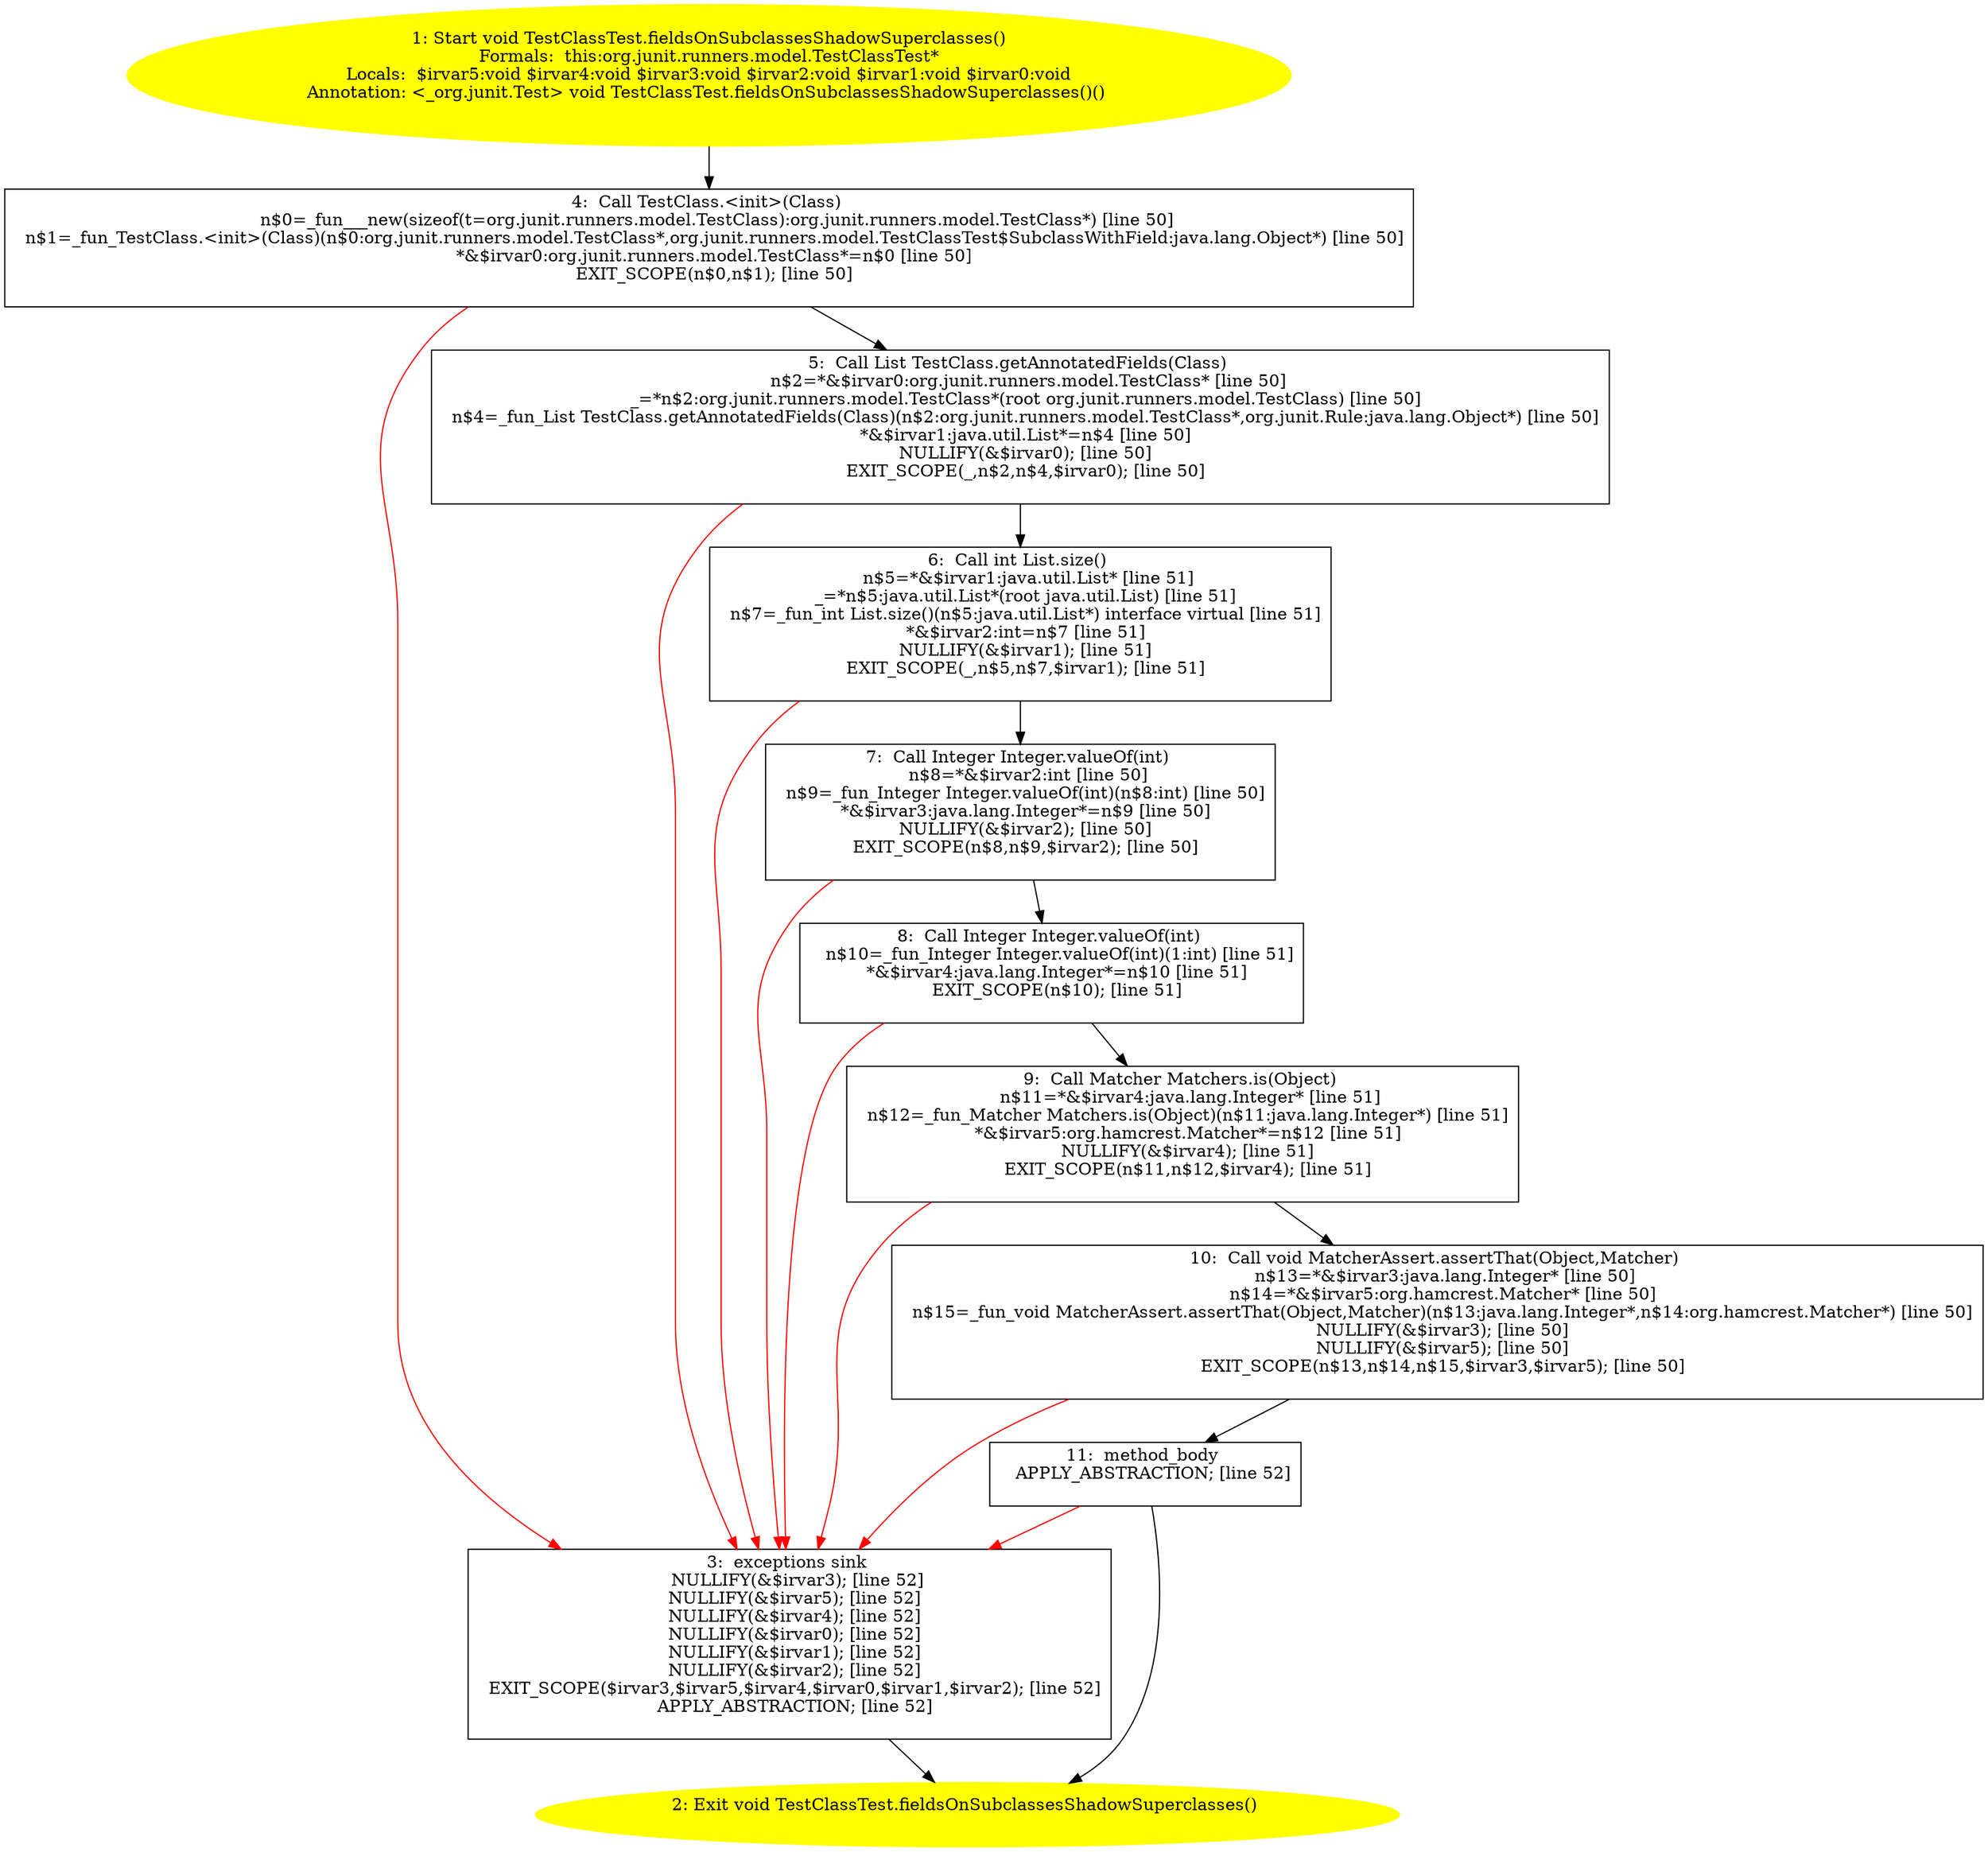 /* @generated */
digraph cfg {
"org.junit.runners.model.TestClassTest.fieldsOnSubclassesShadowSuperclasses():void.9801292a49022450cca4e30e5fd418ee_1" [label="1: Start void TestClassTest.fieldsOnSubclassesShadowSuperclasses()\nFormals:  this:org.junit.runners.model.TestClassTest*\nLocals:  $irvar5:void $irvar4:void $irvar3:void $irvar2:void $irvar1:void $irvar0:void\nAnnotation: <_org.junit.Test> void TestClassTest.fieldsOnSubclassesShadowSuperclasses()() \n  " color=yellow style=filled]
	

	 "org.junit.runners.model.TestClassTest.fieldsOnSubclassesShadowSuperclasses():void.9801292a49022450cca4e30e5fd418ee_1" -> "org.junit.runners.model.TestClassTest.fieldsOnSubclassesShadowSuperclasses():void.9801292a49022450cca4e30e5fd418ee_4" ;
"org.junit.runners.model.TestClassTest.fieldsOnSubclassesShadowSuperclasses():void.9801292a49022450cca4e30e5fd418ee_2" [label="2: Exit void TestClassTest.fieldsOnSubclassesShadowSuperclasses() \n  " color=yellow style=filled]
	

"org.junit.runners.model.TestClassTest.fieldsOnSubclassesShadowSuperclasses():void.9801292a49022450cca4e30e5fd418ee_3" [label="3:  exceptions sink \n   NULLIFY(&$irvar3); [line 52]\n  NULLIFY(&$irvar5); [line 52]\n  NULLIFY(&$irvar4); [line 52]\n  NULLIFY(&$irvar0); [line 52]\n  NULLIFY(&$irvar1); [line 52]\n  NULLIFY(&$irvar2); [line 52]\n  EXIT_SCOPE($irvar3,$irvar5,$irvar4,$irvar0,$irvar1,$irvar2); [line 52]\n  APPLY_ABSTRACTION; [line 52]\n " shape="box"]
	

	 "org.junit.runners.model.TestClassTest.fieldsOnSubclassesShadowSuperclasses():void.9801292a49022450cca4e30e5fd418ee_3" -> "org.junit.runners.model.TestClassTest.fieldsOnSubclassesShadowSuperclasses():void.9801292a49022450cca4e30e5fd418ee_2" ;
"org.junit.runners.model.TestClassTest.fieldsOnSubclassesShadowSuperclasses():void.9801292a49022450cca4e30e5fd418ee_4" [label="4:  Call TestClass.<init>(Class) \n   n$0=_fun___new(sizeof(t=org.junit.runners.model.TestClass):org.junit.runners.model.TestClass*) [line 50]\n  n$1=_fun_TestClass.<init>(Class)(n$0:org.junit.runners.model.TestClass*,org.junit.runners.model.TestClassTest$SubclassWithField:java.lang.Object*) [line 50]\n  *&$irvar0:org.junit.runners.model.TestClass*=n$0 [line 50]\n  EXIT_SCOPE(n$0,n$1); [line 50]\n " shape="box"]
	

	 "org.junit.runners.model.TestClassTest.fieldsOnSubclassesShadowSuperclasses():void.9801292a49022450cca4e30e5fd418ee_4" -> "org.junit.runners.model.TestClassTest.fieldsOnSubclassesShadowSuperclasses():void.9801292a49022450cca4e30e5fd418ee_5" ;
	 "org.junit.runners.model.TestClassTest.fieldsOnSubclassesShadowSuperclasses():void.9801292a49022450cca4e30e5fd418ee_4" -> "org.junit.runners.model.TestClassTest.fieldsOnSubclassesShadowSuperclasses():void.9801292a49022450cca4e30e5fd418ee_3" [color="red" ];
"org.junit.runners.model.TestClassTest.fieldsOnSubclassesShadowSuperclasses():void.9801292a49022450cca4e30e5fd418ee_5" [label="5:  Call List TestClass.getAnnotatedFields(Class) \n   n$2=*&$irvar0:org.junit.runners.model.TestClass* [line 50]\n  _=*n$2:org.junit.runners.model.TestClass*(root org.junit.runners.model.TestClass) [line 50]\n  n$4=_fun_List TestClass.getAnnotatedFields(Class)(n$2:org.junit.runners.model.TestClass*,org.junit.Rule:java.lang.Object*) [line 50]\n  *&$irvar1:java.util.List*=n$4 [line 50]\n  NULLIFY(&$irvar0); [line 50]\n  EXIT_SCOPE(_,n$2,n$4,$irvar0); [line 50]\n " shape="box"]
	

	 "org.junit.runners.model.TestClassTest.fieldsOnSubclassesShadowSuperclasses():void.9801292a49022450cca4e30e5fd418ee_5" -> "org.junit.runners.model.TestClassTest.fieldsOnSubclassesShadowSuperclasses():void.9801292a49022450cca4e30e5fd418ee_6" ;
	 "org.junit.runners.model.TestClassTest.fieldsOnSubclassesShadowSuperclasses():void.9801292a49022450cca4e30e5fd418ee_5" -> "org.junit.runners.model.TestClassTest.fieldsOnSubclassesShadowSuperclasses():void.9801292a49022450cca4e30e5fd418ee_3" [color="red" ];
"org.junit.runners.model.TestClassTest.fieldsOnSubclassesShadowSuperclasses():void.9801292a49022450cca4e30e5fd418ee_6" [label="6:  Call int List.size() \n   n$5=*&$irvar1:java.util.List* [line 51]\n  _=*n$5:java.util.List*(root java.util.List) [line 51]\n  n$7=_fun_int List.size()(n$5:java.util.List*) interface virtual [line 51]\n  *&$irvar2:int=n$7 [line 51]\n  NULLIFY(&$irvar1); [line 51]\n  EXIT_SCOPE(_,n$5,n$7,$irvar1); [line 51]\n " shape="box"]
	

	 "org.junit.runners.model.TestClassTest.fieldsOnSubclassesShadowSuperclasses():void.9801292a49022450cca4e30e5fd418ee_6" -> "org.junit.runners.model.TestClassTest.fieldsOnSubclassesShadowSuperclasses():void.9801292a49022450cca4e30e5fd418ee_7" ;
	 "org.junit.runners.model.TestClassTest.fieldsOnSubclassesShadowSuperclasses():void.9801292a49022450cca4e30e5fd418ee_6" -> "org.junit.runners.model.TestClassTest.fieldsOnSubclassesShadowSuperclasses():void.9801292a49022450cca4e30e5fd418ee_3" [color="red" ];
"org.junit.runners.model.TestClassTest.fieldsOnSubclassesShadowSuperclasses():void.9801292a49022450cca4e30e5fd418ee_7" [label="7:  Call Integer Integer.valueOf(int) \n   n$8=*&$irvar2:int [line 50]\n  n$9=_fun_Integer Integer.valueOf(int)(n$8:int) [line 50]\n  *&$irvar3:java.lang.Integer*=n$9 [line 50]\n  NULLIFY(&$irvar2); [line 50]\n  EXIT_SCOPE(n$8,n$9,$irvar2); [line 50]\n " shape="box"]
	

	 "org.junit.runners.model.TestClassTest.fieldsOnSubclassesShadowSuperclasses():void.9801292a49022450cca4e30e5fd418ee_7" -> "org.junit.runners.model.TestClassTest.fieldsOnSubclassesShadowSuperclasses():void.9801292a49022450cca4e30e5fd418ee_8" ;
	 "org.junit.runners.model.TestClassTest.fieldsOnSubclassesShadowSuperclasses():void.9801292a49022450cca4e30e5fd418ee_7" -> "org.junit.runners.model.TestClassTest.fieldsOnSubclassesShadowSuperclasses():void.9801292a49022450cca4e30e5fd418ee_3" [color="red" ];
"org.junit.runners.model.TestClassTest.fieldsOnSubclassesShadowSuperclasses():void.9801292a49022450cca4e30e5fd418ee_8" [label="8:  Call Integer Integer.valueOf(int) \n   n$10=_fun_Integer Integer.valueOf(int)(1:int) [line 51]\n  *&$irvar4:java.lang.Integer*=n$10 [line 51]\n  EXIT_SCOPE(n$10); [line 51]\n " shape="box"]
	

	 "org.junit.runners.model.TestClassTest.fieldsOnSubclassesShadowSuperclasses():void.9801292a49022450cca4e30e5fd418ee_8" -> "org.junit.runners.model.TestClassTest.fieldsOnSubclassesShadowSuperclasses():void.9801292a49022450cca4e30e5fd418ee_9" ;
	 "org.junit.runners.model.TestClassTest.fieldsOnSubclassesShadowSuperclasses():void.9801292a49022450cca4e30e5fd418ee_8" -> "org.junit.runners.model.TestClassTest.fieldsOnSubclassesShadowSuperclasses():void.9801292a49022450cca4e30e5fd418ee_3" [color="red" ];
"org.junit.runners.model.TestClassTest.fieldsOnSubclassesShadowSuperclasses():void.9801292a49022450cca4e30e5fd418ee_9" [label="9:  Call Matcher Matchers.is(Object) \n   n$11=*&$irvar4:java.lang.Integer* [line 51]\n  n$12=_fun_Matcher Matchers.is(Object)(n$11:java.lang.Integer*) [line 51]\n  *&$irvar5:org.hamcrest.Matcher*=n$12 [line 51]\n  NULLIFY(&$irvar4); [line 51]\n  EXIT_SCOPE(n$11,n$12,$irvar4); [line 51]\n " shape="box"]
	

	 "org.junit.runners.model.TestClassTest.fieldsOnSubclassesShadowSuperclasses():void.9801292a49022450cca4e30e5fd418ee_9" -> "org.junit.runners.model.TestClassTest.fieldsOnSubclassesShadowSuperclasses():void.9801292a49022450cca4e30e5fd418ee_10" ;
	 "org.junit.runners.model.TestClassTest.fieldsOnSubclassesShadowSuperclasses():void.9801292a49022450cca4e30e5fd418ee_9" -> "org.junit.runners.model.TestClassTest.fieldsOnSubclassesShadowSuperclasses():void.9801292a49022450cca4e30e5fd418ee_3" [color="red" ];
"org.junit.runners.model.TestClassTest.fieldsOnSubclassesShadowSuperclasses():void.9801292a49022450cca4e30e5fd418ee_10" [label="10:  Call void MatcherAssert.assertThat(Object,Matcher) \n   n$13=*&$irvar3:java.lang.Integer* [line 50]\n  n$14=*&$irvar5:org.hamcrest.Matcher* [line 50]\n  n$15=_fun_void MatcherAssert.assertThat(Object,Matcher)(n$13:java.lang.Integer*,n$14:org.hamcrest.Matcher*) [line 50]\n  NULLIFY(&$irvar3); [line 50]\n  NULLIFY(&$irvar5); [line 50]\n  EXIT_SCOPE(n$13,n$14,n$15,$irvar3,$irvar5); [line 50]\n " shape="box"]
	

	 "org.junit.runners.model.TestClassTest.fieldsOnSubclassesShadowSuperclasses():void.9801292a49022450cca4e30e5fd418ee_10" -> "org.junit.runners.model.TestClassTest.fieldsOnSubclassesShadowSuperclasses():void.9801292a49022450cca4e30e5fd418ee_11" ;
	 "org.junit.runners.model.TestClassTest.fieldsOnSubclassesShadowSuperclasses():void.9801292a49022450cca4e30e5fd418ee_10" -> "org.junit.runners.model.TestClassTest.fieldsOnSubclassesShadowSuperclasses():void.9801292a49022450cca4e30e5fd418ee_3" [color="red" ];
"org.junit.runners.model.TestClassTest.fieldsOnSubclassesShadowSuperclasses():void.9801292a49022450cca4e30e5fd418ee_11" [label="11:  method_body \n   APPLY_ABSTRACTION; [line 52]\n " shape="box"]
	

	 "org.junit.runners.model.TestClassTest.fieldsOnSubclassesShadowSuperclasses():void.9801292a49022450cca4e30e5fd418ee_11" -> "org.junit.runners.model.TestClassTest.fieldsOnSubclassesShadowSuperclasses():void.9801292a49022450cca4e30e5fd418ee_2" ;
	 "org.junit.runners.model.TestClassTest.fieldsOnSubclassesShadowSuperclasses():void.9801292a49022450cca4e30e5fd418ee_11" -> "org.junit.runners.model.TestClassTest.fieldsOnSubclassesShadowSuperclasses():void.9801292a49022450cca4e30e5fd418ee_3" [color="red" ];
}
